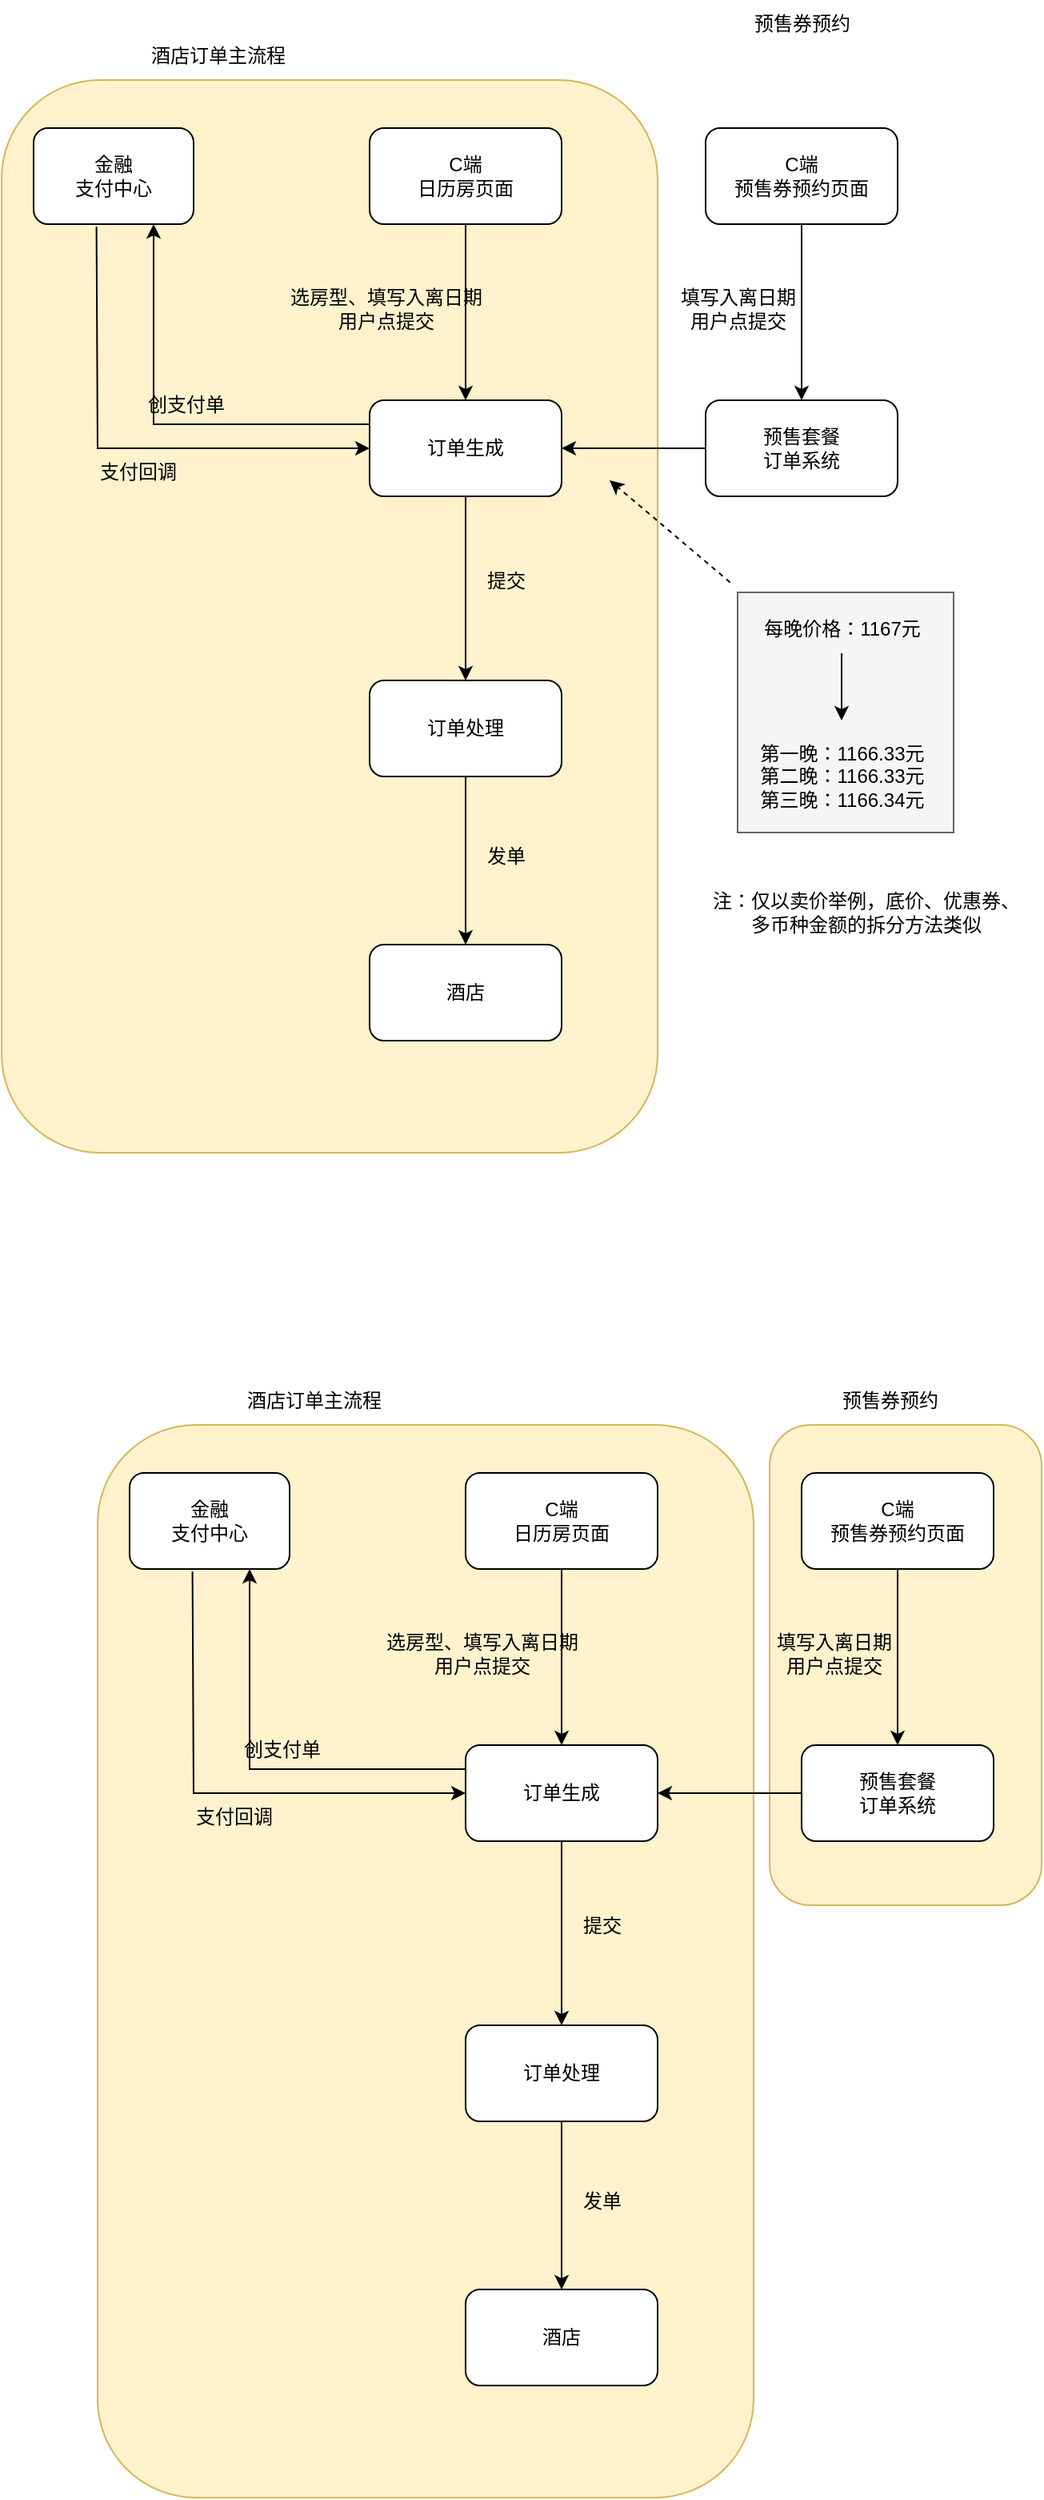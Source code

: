 <mxfile version="28.0.6">
  <diagram name="第 1 页" id="V6pf3GS-7zc-uk2PHbtz">
    <mxGraphModel dx="1332" dy="1106" grid="1" gridSize="10" guides="1" tooltips="1" connect="1" arrows="1" fold="1" page="1" pageScale="1" pageWidth="827" pageHeight="1169" math="0" shadow="0">
      <root>
        <mxCell id="0" />
        <mxCell id="1" parent="0" />
        <mxCell id="Ux1y7tzrLNTgmtEd45K7-40" value="" style="rounded=1;whiteSpace=wrap;html=1;fillColor=#fff2cc;strokeColor=#d6b656;" vertex="1" parent="1">
          <mxGeometry x="540" y="1020" width="170" height="300" as="geometry" />
        </mxCell>
        <mxCell id="Ux1y7tzrLNTgmtEd45K7-8" value="" style="rounded=1;whiteSpace=wrap;html=1;fillColor=#fff2cc;strokeColor=#d6b656;" vertex="1" parent="1">
          <mxGeometry x="60" y="180" width="410" height="670" as="geometry" />
        </mxCell>
        <mxCell id="NGZoiBR76gbujGB8mwv5-5" style="edgeStyle=orthogonalEdgeStyle;rounded=0;orthogonalLoop=1;jettySize=auto;html=1;exitX=0.5;exitY=1;exitDx=0;exitDy=0;entryX=0.5;entryY=0;entryDx=0;entryDy=0;" parent="1" source="NGZoiBR76gbujGB8mwv5-1" target="NGZoiBR76gbujGB8mwv5-2" edge="1">
          <mxGeometry relative="1" as="geometry" />
        </mxCell>
        <mxCell id="NGZoiBR76gbujGB8mwv5-1" value="C端&lt;div&gt;日历房页面&lt;/div&gt;" style="rounded=1;whiteSpace=wrap;html=1;" parent="1" vertex="1">
          <mxGeometry x="290" y="210" width="120" height="60" as="geometry" />
        </mxCell>
        <mxCell id="NGZoiBR76gbujGB8mwv5-10" style="edgeStyle=orthogonalEdgeStyle;rounded=0;orthogonalLoop=1;jettySize=auto;html=1;exitX=0;exitY=0.25;exitDx=0;exitDy=0;entryX=0.75;entryY=1;entryDx=0;entryDy=0;" parent="1" source="NGZoiBR76gbujGB8mwv5-2" target="NGZoiBR76gbujGB8mwv5-9" edge="1">
          <mxGeometry relative="1" as="geometry" />
        </mxCell>
        <mxCell id="NGZoiBR76gbujGB8mwv5-13" style="edgeStyle=orthogonalEdgeStyle;rounded=0;orthogonalLoop=1;jettySize=auto;html=1;exitX=0.5;exitY=1;exitDx=0;exitDy=0;entryX=0.5;entryY=0;entryDx=0;entryDy=0;" parent="1" source="NGZoiBR76gbujGB8mwv5-2" target="NGZoiBR76gbujGB8mwv5-3" edge="1">
          <mxGeometry relative="1" as="geometry" />
        </mxCell>
        <mxCell id="NGZoiBR76gbujGB8mwv5-2" value="订单生成" style="rounded=1;whiteSpace=wrap;html=1;" parent="1" vertex="1">
          <mxGeometry x="290" y="380" width="120" height="60" as="geometry" />
        </mxCell>
        <mxCell id="NGZoiBR76gbujGB8mwv5-15" style="edgeStyle=orthogonalEdgeStyle;rounded=0;orthogonalLoop=1;jettySize=auto;html=1;exitX=0.5;exitY=1;exitDx=0;exitDy=0;entryX=0.5;entryY=0;entryDx=0;entryDy=0;" parent="1" source="NGZoiBR76gbujGB8mwv5-3" target="NGZoiBR76gbujGB8mwv5-4" edge="1">
          <mxGeometry relative="1" as="geometry" />
        </mxCell>
        <mxCell id="NGZoiBR76gbujGB8mwv5-3" value="订单处理" style="rounded=1;whiteSpace=wrap;html=1;" parent="1" vertex="1">
          <mxGeometry x="290" y="555" width="120" height="60" as="geometry" />
        </mxCell>
        <mxCell id="NGZoiBR76gbujGB8mwv5-4" value="酒店" style="rounded=1;whiteSpace=wrap;html=1;" parent="1" vertex="1">
          <mxGeometry x="290" y="720" width="120" height="60" as="geometry" />
        </mxCell>
        <mxCell id="NGZoiBR76gbujGB8mwv5-6" value="选房型、填写入离日期&lt;div&gt;用户点提交&lt;/div&gt;" style="text;html=1;align=center;verticalAlign=middle;resizable=0;points=[];autosize=1;strokeColor=none;fillColor=none;" parent="1" vertex="1">
          <mxGeometry x="230" y="303" width="140" height="40" as="geometry" />
        </mxCell>
        <mxCell id="NGZoiBR76gbujGB8mwv5-8" value="" style="endArrow=classic;html=1;rounded=0;exitX=0.393;exitY=1.028;exitDx=0;exitDy=0;exitPerimeter=0;" parent="1" source="NGZoiBR76gbujGB8mwv5-9" edge="1">
          <mxGeometry width="50" height="50" relative="1" as="geometry">
            <mxPoint x="120" y="300" as="sourcePoint" />
            <mxPoint x="290" y="410" as="targetPoint" />
            <Array as="points">
              <mxPoint x="120" y="410" />
              <mxPoint x="190" y="410" />
            </Array>
          </mxGeometry>
        </mxCell>
        <mxCell id="NGZoiBR76gbujGB8mwv5-9" value="金融&lt;div&gt;支付中心&lt;/div&gt;" style="rounded=1;whiteSpace=wrap;html=1;" parent="1" vertex="1">
          <mxGeometry x="80" y="210" width="100" height="60" as="geometry" />
        </mxCell>
        <mxCell id="NGZoiBR76gbujGB8mwv5-11" value="创支付单" style="text;html=1;align=center;verticalAlign=middle;resizable=0;points=[];autosize=1;strokeColor=none;fillColor=none;" parent="1" vertex="1">
          <mxGeometry x="140" y="368" width="70" height="30" as="geometry" />
        </mxCell>
        <mxCell id="NGZoiBR76gbujGB8mwv5-12" value="支付回调" style="text;html=1;align=center;verticalAlign=middle;resizable=0;points=[];autosize=1;strokeColor=none;fillColor=none;" parent="1" vertex="1">
          <mxGeometry x="110" y="410" width="70" height="30" as="geometry" />
        </mxCell>
        <mxCell id="NGZoiBR76gbujGB8mwv5-14" value="提交" style="text;html=1;align=center;verticalAlign=middle;resizable=0;points=[];autosize=1;strokeColor=none;fillColor=none;" parent="1" vertex="1">
          <mxGeometry x="350" y="478" width="50" height="30" as="geometry" />
        </mxCell>
        <mxCell id="NGZoiBR76gbujGB8mwv5-16" value="发单" style="text;html=1;align=center;verticalAlign=middle;resizable=0;points=[];autosize=1;strokeColor=none;fillColor=none;" parent="1" vertex="1">
          <mxGeometry x="350" y="650" width="50" height="30" as="geometry" />
        </mxCell>
        <mxCell id="NGZoiBR76gbujGB8mwv5-19" style="edgeStyle=orthogonalEdgeStyle;rounded=0;orthogonalLoop=1;jettySize=auto;html=1;exitX=0.5;exitY=1;exitDx=0;exitDy=0;entryX=0.5;entryY=0;entryDx=0;entryDy=0;" parent="1" source="NGZoiBR76gbujGB8mwv5-17" target="NGZoiBR76gbujGB8mwv5-18" edge="1">
          <mxGeometry relative="1" as="geometry" />
        </mxCell>
        <mxCell id="NGZoiBR76gbujGB8mwv5-17" value="C端&lt;div&gt;预售券预约页面&lt;/div&gt;" style="rounded=1;whiteSpace=wrap;html=1;" parent="1" vertex="1">
          <mxGeometry x="500" y="210" width="120" height="60" as="geometry" />
        </mxCell>
        <mxCell id="NGZoiBR76gbujGB8mwv5-21" style="edgeStyle=orthogonalEdgeStyle;rounded=0;orthogonalLoop=1;jettySize=auto;html=1;entryX=1;entryY=0.5;entryDx=0;entryDy=0;" parent="1" source="NGZoiBR76gbujGB8mwv5-18" target="NGZoiBR76gbujGB8mwv5-2" edge="1">
          <mxGeometry relative="1" as="geometry" />
        </mxCell>
        <mxCell id="NGZoiBR76gbujGB8mwv5-18" value="预售套餐&lt;div&gt;订单系统&lt;/div&gt;" style="rounded=1;whiteSpace=wrap;html=1;" parent="1" vertex="1">
          <mxGeometry x="500" y="380" width="120" height="60" as="geometry" />
        </mxCell>
        <mxCell id="NGZoiBR76gbujGB8mwv5-20" value="填写入离日期&lt;div&gt;用户点提交&lt;/div&gt;" style="text;html=1;align=center;verticalAlign=middle;resizable=0;points=[];autosize=1;strokeColor=none;fillColor=none;" parent="1" vertex="1">
          <mxGeometry x="470" y="303" width="100" height="40" as="geometry" />
        </mxCell>
        <mxCell id="Ux1y7tzrLNTgmtEd45K7-1" value="预售券预约" style="text;html=1;align=center;verticalAlign=middle;resizable=0;points=[];autosize=1;strokeColor=none;fillColor=none;" vertex="1" parent="1">
          <mxGeometry x="520" y="130" width="80" height="30" as="geometry" />
        </mxCell>
        <mxCell id="Ux1y7tzrLNTgmtEd45K7-5" value="" style="rounded=0;whiteSpace=wrap;html=1;fillColor=#f5f5f5;fontColor=#333333;strokeColor=#666666;textOpacity=30;" vertex="1" parent="1">
          <mxGeometry x="520" y="500" width="135" height="150" as="geometry" />
        </mxCell>
        <mxCell id="Ux1y7tzrLNTgmtEd45K7-2" value="每晚价格：1167元" style="text;html=1;align=center;verticalAlign=middle;resizable=0;points=[];autosize=1;strokeColor=none;fillColor=none;" vertex="1" parent="1">
          <mxGeometry x="525" y="508" width="120" height="30" as="geometry" />
        </mxCell>
        <mxCell id="Ux1y7tzrLNTgmtEd45K7-3" value="第一晚：1166.33元&lt;div&gt;第二晚：1166.33元&lt;/div&gt;&lt;div&gt;第三晚：1166.34元&lt;/div&gt;" style="text;html=1;align=center;verticalAlign=middle;resizable=0;points=[];autosize=1;strokeColor=none;fillColor=none;" vertex="1" parent="1">
          <mxGeometry x="520" y="585" width="130" height="60" as="geometry" />
        </mxCell>
        <mxCell id="Ux1y7tzrLNTgmtEd45K7-4" value="" style="endArrow=classic;html=1;rounded=0;" edge="1" parent="1" source="Ux1y7tzrLNTgmtEd45K7-2">
          <mxGeometry width="50" height="50" relative="1" as="geometry">
            <mxPoint x="540" y="615" as="sourcePoint" />
            <mxPoint x="585" y="580" as="targetPoint" />
          </mxGeometry>
        </mxCell>
        <mxCell id="Ux1y7tzrLNTgmtEd45K7-6" value="" style="endArrow=classic;html=1;rounded=0;exitX=-0.035;exitY=-0.042;exitDx=0;exitDy=0;exitPerimeter=0;dashed=1;" edge="1" parent="1" source="Ux1y7tzrLNTgmtEd45K7-5">
          <mxGeometry width="50" height="50" relative="1" as="geometry">
            <mxPoint x="390" y="480" as="sourcePoint" />
            <mxPoint x="440" y="430" as="targetPoint" />
          </mxGeometry>
        </mxCell>
        <mxCell id="Ux1y7tzrLNTgmtEd45K7-7" value="注：仅以卖价举例，底价、优惠券、&lt;div&gt;多币种金额的拆分方法类似&lt;/div&gt;" style="text;html=1;align=center;verticalAlign=middle;resizable=0;points=[];autosize=1;strokeColor=none;fillColor=none;" vertex="1" parent="1">
          <mxGeometry x="490" y="680" width="220" height="40" as="geometry" />
        </mxCell>
        <mxCell id="Ux1y7tzrLNTgmtEd45K7-9" value="酒店订单主流程" style="text;html=1;align=center;verticalAlign=middle;resizable=0;points=[];autosize=1;strokeColor=none;fillColor=none;" vertex="1" parent="1">
          <mxGeometry x="140" y="150" width="110" height="30" as="geometry" />
        </mxCell>
        <mxCell id="Ux1y7tzrLNTgmtEd45K7-11" value="" style="rounded=1;whiteSpace=wrap;html=1;fillColor=#fff2cc;strokeColor=#d6b656;" vertex="1" parent="1">
          <mxGeometry x="120" y="1020" width="410" height="670" as="geometry" />
        </mxCell>
        <mxCell id="Ux1y7tzrLNTgmtEd45K7-12" style="edgeStyle=orthogonalEdgeStyle;rounded=0;orthogonalLoop=1;jettySize=auto;html=1;exitX=0.5;exitY=1;exitDx=0;exitDy=0;entryX=0.5;entryY=0;entryDx=0;entryDy=0;" edge="1" parent="1" source="Ux1y7tzrLNTgmtEd45K7-13" target="Ux1y7tzrLNTgmtEd45K7-16">
          <mxGeometry relative="1" as="geometry" />
        </mxCell>
        <mxCell id="Ux1y7tzrLNTgmtEd45K7-13" value="C端&lt;div&gt;日历房页面&lt;/div&gt;" style="rounded=1;whiteSpace=wrap;html=1;" vertex="1" parent="1">
          <mxGeometry x="350" y="1050" width="120" height="60" as="geometry" />
        </mxCell>
        <mxCell id="Ux1y7tzrLNTgmtEd45K7-14" style="edgeStyle=orthogonalEdgeStyle;rounded=0;orthogonalLoop=1;jettySize=auto;html=1;exitX=0;exitY=0.25;exitDx=0;exitDy=0;entryX=0.75;entryY=1;entryDx=0;entryDy=0;" edge="1" parent="1" source="Ux1y7tzrLNTgmtEd45K7-16" target="Ux1y7tzrLNTgmtEd45K7-22">
          <mxGeometry relative="1" as="geometry" />
        </mxCell>
        <mxCell id="Ux1y7tzrLNTgmtEd45K7-15" style="edgeStyle=orthogonalEdgeStyle;rounded=0;orthogonalLoop=1;jettySize=auto;html=1;exitX=0.5;exitY=1;exitDx=0;exitDy=0;entryX=0.5;entryY=0;entryDx=0;entryDy=0;" edge="1" parent="1" source="Ux1y7tzrLNTgmtEd45K7-16" target="Ux1y7tzrLNTgmtEd45K7-18">
          <mxGeometry relative="1" as="geometry" />
        </mxCell>
        <mxCell id="Ux1y7tzrLNTgmtEd45K7-16" value="订单生成" style="rounded=1;whiteSpace=wrap;html=1;" vertex="1" parent="1">
          <mxGeometry x="350" y="1220" width="120" height="60" as="geometry" />
        </mxCell>
        <mxCell id="Ux1y7tzrLNTgmtEd45K7-17" style="edgeStyle=orthogonalEdgeStyle;rounded=0;orthogonalLoop=1;jettySize=auto;html=1;exitX=0.5;exitY=1;exitDx=0;exitDy=0;entryX=0.5;entryY=0;entryDx=0;entryDy=0;" edge="1" parent="1" source="Ux1y7tzrLNTgmtEd45K7-18" target="Ux1y7tzrLNTgmtEd45K7-19">
          <mxGeometry relative="1" as="geometry" />
        </mxCell>
        <mxCell id="Ux1y7tzrLNTgmtEd45K7-18" value="订单处理" style="rounded=1;whiteSpace=wrap;html=1;" vertex="1" parent="1">
          <mxGeometry x="350" y="1395" width="120" height="60" as="geometry" />
        </mxCell>
        <mxCell id="Ux1y7tzrLNTgmtEd45K7-19" value="酒店" style="rounded=1;whiteSpace=wrap;html=1;" vertex="1" parent="1">
          <mxGeometry x="350" y="1560" width="120" height="60" as="geometry" />
        </mxCell>
        <mxCell id="Ux1y7tzrLNTgmtEd45K7-20" value="选房型、填写入离日期&lt;div&gt;用户点提交&lt;/div&gt;" style="text;html=1;align=center;verticalAlign=middle;resizable=0;points=[];autosize=1;strokeColor=none;fillColor=none;" vertex="1" parent="1">
          <mxGeometry x="290" y="1143" width="140" height="40" as="geometry" />
        </mxCell>
        <mxCell id="Ux1y7tzrLNTgmtEd45K7-21" value="" style="endArrow=classic;html=1;rounded=0;exitX=0.393;exitY=1.028;exitDx=0;exitDy=0;exitPerimeter=0;" edge="1" parent="1" source="Ux1y7tzrLNTgmtEd45K7-22">
          <mxGeometry width="50" height="50" relative="1" as="geometry">
            <mxPoint x="180" y="1140" as="sourcePoint" />
            <mxPoint x="350" y="1250" as="targetPoint" />
            <Array as="points">
              <mxPoint x="180" y="1250" />
              <mxPoint x="250" y="1250" />
            </Array>
          </mxGeometry>
        </mxCell>
        <mxCell id="Ux1y7tzrLNTgmtEd45K7-22" value="金融&lt;div&gt;支付中心&lt;/div&gt;" style="rounded=1;whiteSpace=wrap;html=1;" vertex="1" parent="1">
          <mxGeometry x="140" y="1050" width="100" height="60" as="geometry" />
        </mxCell>
        <mxCell id="Ux1y7tzrLNTgmtEd45K7-23" value="创支付单" style="text;html=1;align=center;verticalAlign=middle;resizable=0;points=[];autosize=1;strokeColor=none;fillColor=none;" vertex="1" parent="1">
          <mxGeometry x="200" y="1208" width="70" height="30" as="geometry" />
        </mxCell>
        <mxCell id="Ux1y7tzrLNTgmtEd45K7-24" value="支付回调" style="text;html=1;align=center;verticalAlign=middle;resizable=0;points=[];autosize=1;strokeColor=none;fillColor=none;" vertex="1" parent="1">
          <mxGeometry x="170" y="1250" width="70" height="30" as="geometry" />
        </mxCell>
        <mxCell id="Ux1y7tzrLNTgmtEd45K7-25" value="提交" style="text;html=1;align=center;verticalAlign=middle;resizable=0;points=[];autosize=1;strokeColor=none;fillColor=none;" vertex="1" parent="1">
          <mxGeometry x="410" y="1318" width="50" height="30" as="geometry" />
        </mxCell>
        <mxCell id="Ux1y7tzrLNTgmtEd45K7-26" value="发单" style="text;html=1;align=center;verticalAlign=middle;resizable=0;points=[];autosize=1;strokeColor=none;fillColor=none;" vertex="1" parent="1">
          <mxGeometry x="410" y="1490" width="50" height="30" as="geometry" />
        </mxCell>
        <mxCell id="Ux1y7tzrLNTgmtEd45K7-27" style="edgeStyle=orthogonalEdgeStyle;rounded=0;orthogonalLoop=1;jettySize=auto;html=1;exitX=0.5;exitY=1;exitDx=0;exitDy=0;entryX=0.5;entryY=0;entryDx=0;entryDy=0;" edge="1" parent="1" source="Ux1y7tzrLNTgmtEd45K7-28" target="Ux1y7tzrLNTgmtEd45K7-30">
          <mxGeometry relative="1" as="geometry" />
        </mxCell>
        <mxCell id="Ux1y7tzrLNTgmtEd45K7-28" value="C端&lt;div&gt;预售券预约页面&lt;/div&gt;" style="rounded=1;whiteSpace=wrap;html=1;" vertex="1" parent="1">
          <mxGeometry x="560" y="1050" width="120" height="60" as="geometry" />
        </mxCell>
        <mxCell id="Ux1y7tzrLNTgmtEd45K7-29" style="edgeStyle=orthogonalEdgeStyle;rounded=0;orthogonalLoop=1;jettySize=auto;html=1;entryX=1;entryY=0.5;entryDx=0;entryDy=0;" edge="1" parent="1" source="Ux1y7tzrLNTgmtEd45K7-30" target="Ux1y7tzrLNTgmtEd45K7-16">
          <mxGeometry relative="1" as="geometry" />
        </mxCell>
        <mxCell id="Ux1y7tzrLNTgmtEd45K7-30" value="预售套餐&lt;div&gt;订单系统&lt;/div&gt;" style="rounded=1;whiteSpace=wrap;html=1;" vertex="1" parent="1">
          <mxGeometry x="560" y="1220" width="120" height="60" as="geometry" />
        </mxCell>
        <mxCell id="Ux1y7tzrLNTgmtEd45K7-31" value="填写入离日期&lt;div&gt;用户点提交&lt;/div&gt;" style="text;html=1;align=center;verticalAlign=middle;resizable=0;points=[];autosize=1;strokeColor=none;fillColor=none;" vertex="1" parent="1">
          <mxGeometry x="530" y="1143" width="100" height="40" as="geometry" />
        </mxCell>
        <mxCell id="Ux1y7tzrLNTgmtEd45K7-32" value="预售券预约" style="text;html=1;align=center;verticalAlign=middle;resizable=0;points=[];autosize=1;strokeColor=none;fillColor=none;" vertex="1" parent="1">
          <mxGeometry x="575" y="990" width="80" height="30" as="geometry" />
        </mxCell>
        <mxCell id="Ux1y7tzrLNTgmtEd45K7-39" value="酒店订单主流程" style="text;html=1;align=center;verticalAlign=middle;resizable=0;points=[];autosize=1;strokeColor=none;fillColor=none;" vertex="1" parent="1">
          <mxGeometry x="200" y="990" width="110" height="30" as="geometry" />
        </mxCell>
      </root>
    </mxGraphModel>
  </diagram>
</mxfile>
